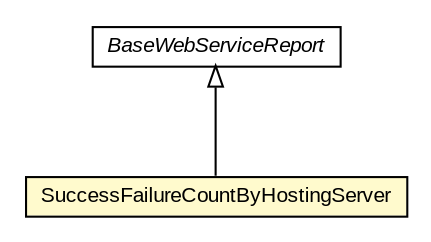 #!/usr/local/bin/dot
#
# Class diagram 
# Generated by UMLGraph version R5_6-24-gf6e263 (http://www.umlgraph.org/)
#

digraph G {
	edge [fontname="arial",fontsize=10,labelfontname="arial",labelfontsize=10];
	node [fontname="arial",fontsize=10,shape=plaintext];
	nodesep=0.25;
	ranksep=0.5;
	// org.miloss.fgsms.services.rs.impl.reports.ws.SuccessFailureCountByHostingServer
	c1123020 [label=<<table title="org.miloss.fgsms.services.rs.impl.reports.ws.SuccessFailureCountByHostingServer" border="0" cellborder="1" cellspacing="0" cellpadding="2" port="p" bgcolor="lemonChiffon" href="./SuccessFailureCountByHostingServer.html">
		<tr><td><table border="0" cellspacing="0" cellpadding="1">
<tr><td align="center" balign="center"> SuccessFailureCountByHostingServer </td></tr>
		</table></td></tr>
		</table>>, URL="./SuccessFailureCountByHostingServer.html", fontname="arial", fontcolor="black", fontsize=10.0];
	// org.miloss.fgsms.services.rs.impl.reports.ws.BaseWebServiceReport
	c1123030 [label=<<table title="org.miloss.fgsms.services.rs.impl.reports.ws.BaseWebServiceReport" border="0" cellborder="1" cellspacing="0" cellpadding="2" port="p" href="./BaseWebServiceReport.html">
		<tr><td><table border="0" cellspacing="0" cellpadding="1">
<tr><td align="center" balign="center"><font face="arial italic"> BaseWebServiceReport </font></td></tr>
		</table></td></tr>
		</table>>, URL="./BaseWebServiceReport.html", fontname="arial", fontcolor="black", fontsize=10.0];
	//org.miloss.fgsms.services.rs.impl.reports.ws.SuccessFailureCountByHostingServer extends org.miloss.fgsms.services.rs.impl.reports.ws.BaseWebServiceReport
	c1123030:p -> c1123020:p [dir=back,arrowtail=empty];
}

